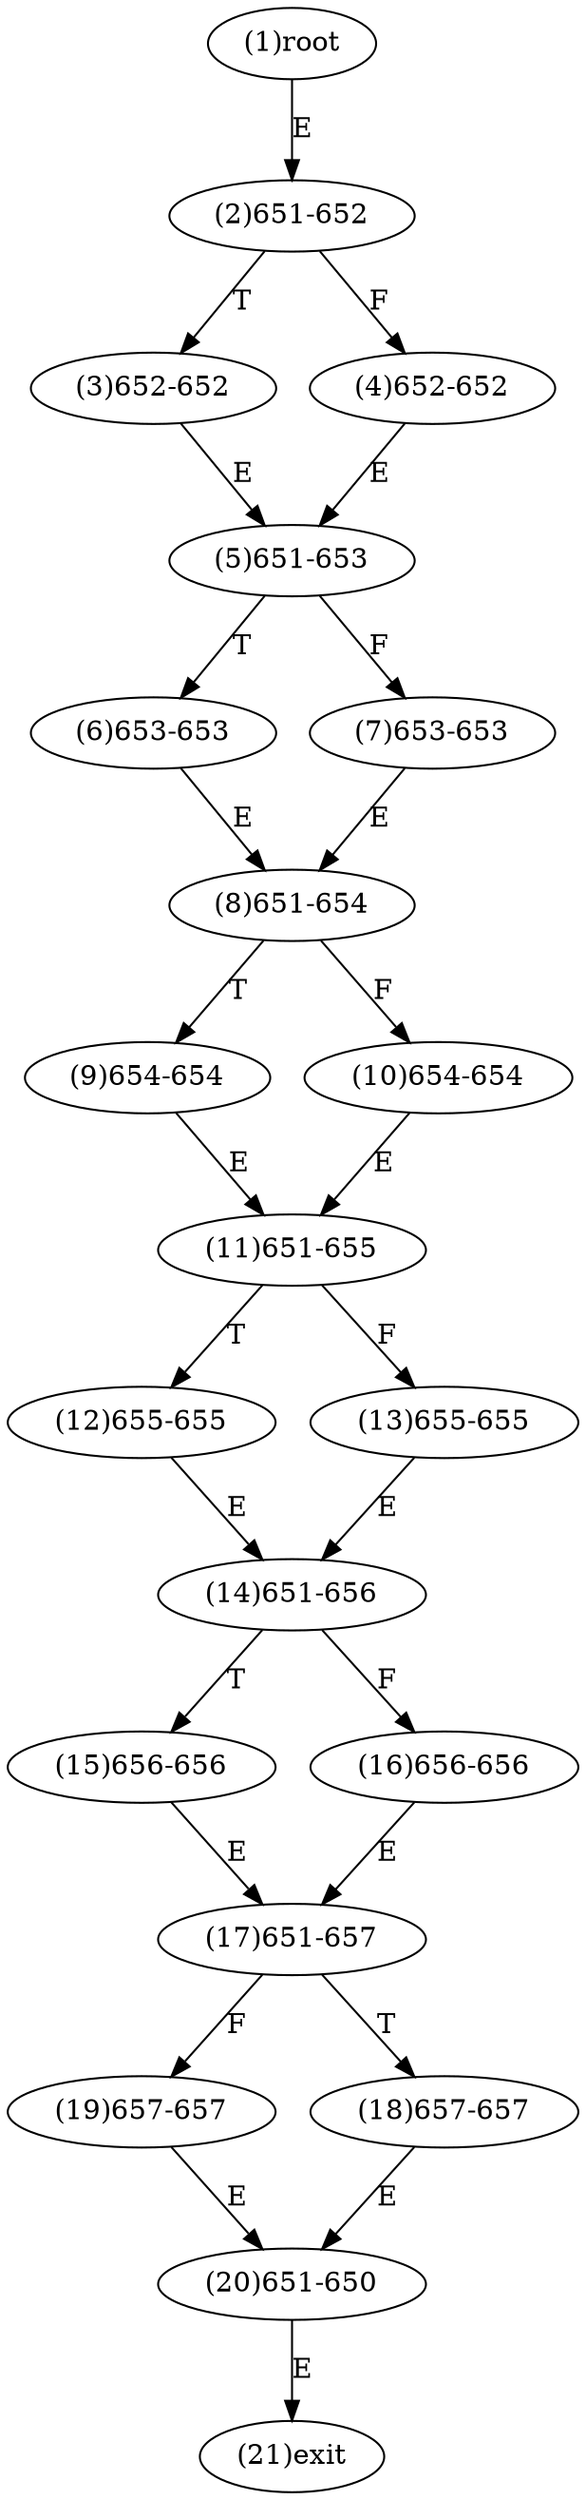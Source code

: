 digraph "" { 
1[ label="(1)root"];
2[ label="(2)651-652"];
3[ label="(3)652-652"];
4[ label="(4)652-652"];
5[ label="(5)651-653"];
6[ label="(6)653-653"];
7[ label="(7)653-653"];
8[ label="(8)651-654"];
9[ label="(9)654-654"];
10[ label="(10)654-654"];
11[ label="(11)651-655"];
12[ label="(12)655-655"];
13[ label="(13)655-655"];
14[ label="(14)651-656"];
15[ label="(15)656-656"];
17[ label="(17)651-657"];
16[ label="(16)656-656"];
19[ label="(19)657-657"];
18[ label="(18)657-657"];
21[ label="(21)exit"];
20[ label="(20)651-650"];
1->2[ label="E"];
2->4[ label="F"];
2->3[ label="T"];
3->5[ label="E"];
4->5[ label="E"];
5->7[ label="F"];
5->6[ label="T"];
6->8[ label="E"];
7->8[ label="E"];
8->10[ label="F"];
8->9[ label="T"];
9->11[ label="E"];
10->11[ label="E"];
11->13[ label="F"];
11->12[ label="T"];
12->14[ label="E"];
13->14[ label="E"];
14->16[ label="F"];
14->15[ label="T"];
15->17[ label="E"];
16->17[ label="E"];
17->19[ label="F"];
17->18[ label="T"];
18->20[ label="E"];
19->20[ label="E"];
20->21[ label="E"];
}